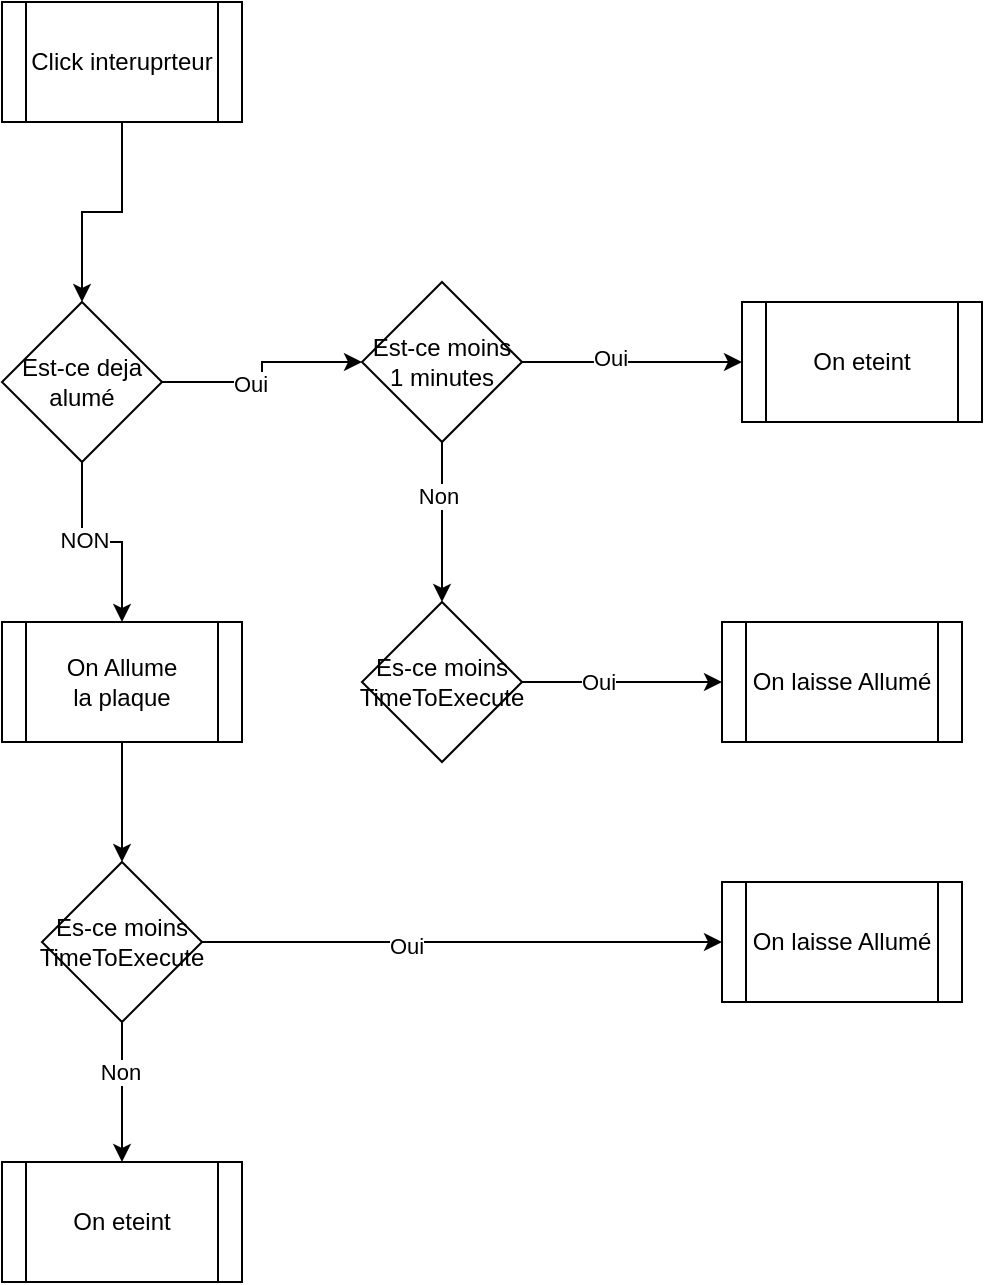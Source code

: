 <mxfile version="20.8.4" type="github">
  <diagram id="TYcSu8tNpFOf0ZvjNcH6" name="Page-1">
    <mxGraphModel dx="1045" dy="656" grid="1" gridSize="10" guides="1" tooltips="1" connect="1" arrows="1" fold="1" page="1" pageScale="1" pageWidth="850" pageHeight="1100" math="0" shadow="0">
      <root>
        <mxCell id="0" />
        <mxCell id="1" parent="0" />
        <mxCell id="Yu3_qK6GPPjBEt-hAF3I-13" style="edgeStyle=orthogonalEdgeStyle;rounded=0;orthogonalLoop=1;jettySize=auto;html=1;" edge="1" parent="1" source="Yu3_qK6GPPjBEt-hAF3I-4" target="Yu3_qK6GPPjBEt-hAF3I-5">
          <mxGeometry relative="1" as="geometry" />
        </mxCell>
        <mxCell id="Yu3_qK6GPPjBEt-hAF3I-4" value="Click interuprteur" style="shape=process;whiteSpace=wrap;html=1;backgroundOutline=1;" vertex="1" parent="1">
          <mxGeometry x="220" y="180" width="120" height="60" as="geometry" />
        </mxCell>
        <mxCell id="Yu3_qK6GPPjBEt-hAF3I-7" value="" style="edgeStyle=orthogonalEdgeStyle;rounded=0;orthogonalLoop=1;jettySize=auto;html=1;" edge="1" parent="1" source="Yu3_qK6GPPjBEt-hAF3I-5" target="Yu3_qK6GPPjBEt-hAF3I-6">
          <mxGeometry relative="1" as="geometry" />
        </mxCell>
        <mxCell id="Yu3_qK6GPPjBEt-hAF3I-10" value="Oui" style="edgeLabel;html=1;align=center;verticalAlign=middle;resizable=0;points=[];" vertex="1" connectable="0" parent="Yu3_qK6GPPjBEt-hAF3I-7">
          <mxGeometry x="-0.2" relative="1" as="geometry">
            <mxPoint y="1" as="offset" />
          </mxGeometry>
        </mxCell>
        <mxCell id="Yu3_qK6GPPjBEt-hAF3I-15" value="" style="edgeStyle=orthogonalEdgeStyle;rounded=0;orthogonalLoop=1;jettySize=auto;html=1;entryX=0.5;entryY=0;entryDx=0;entryDy=0;" edge="1" parent="1" source="Yu3_qK6GPPjBEt-hAF3I-5" target="Yu3_qK6GPPjBEt-hAF3I-23">
          <mxGeometry relative="1" as="geometry">
            <mxPoint x="280" y="480" as="targetPoint" />
          </mxGeometry>
        </mxCell>
        <mxCell id="Yu3_qK6GPPjBEt-hAF3I-16" value="NON" style="edgeLabel;html=1;align=center;verticalAlign=middle;resizable=0;points=[];" vertex="1" connectable="0" parent="Yu3_qK6GPPjBEt-hAF3I-15">
          <mxGeometry x="-0.225" y="1" relative="1" as="geometry">
            <mxPoint as="offset" />
          </mxGeometry>
        </mxCell>
        <mxCell id="Yu3_qK6GPPjBEt-hAF3I-5" value="Est-ce deja alumé" style="rhombus;whiteSpace=wrap;html=1;" vertex="1" parent="1">
          <mxGeometry x="220" y="330" width="80" height="80" as="geometry" />
        </mxCell>
        <mxCell id="Yu3_qK6GPPjBEt-hAF3I-9" value="" style="edgeStyle=orthogonalEdgeStyle;rounded=0;orthogonalLoop=1;jettySize=auto;html=1;" edge="1" parent="1" source="Yu3_qK6GPPjBEt-hAF3I-6" target="Yu3_qK6GPPjBEt-hAF3I-12">
          <mxGeometry relative="1" as="geometry">
            <mxPoint x="560" y="360" as="targetPoint" />
          </mxGeometry>
        </mxCell>
        <mxCell id="Yu3_qK6GPPjBEt-hAF3I-11" value="Oui" style="edgeLabel;html=1;align=center;verticalAlign=middle;resizable=0;points=[];" vertex="1" connectable="0" parent="Yu3_qK6GPPjBEt-hAF3I-9">
          <mxGeometry x="-0.2" y="2" relative="1" as="geometry">
            <mxPoint as="offset" />
          </mxGeometry>
        </mxCell>
        <mxCell id="Yu3_qK6GPPjBEt-hAF3I-18" value="" style="edgeStyle=orthogonalEdgeStyle;rounded=0;orthogonalLoop=1;jettySize=auto;html=1;" edge="1" parent="1" source="Yu3_qK6GPPjBEt-hAF3I-6" target="Yu3_qK6GPPjBEt-hAF3I-17">
          <mxGeometry relative="1" as="geometry" />
        </mxCell>
        <mxCell id="Yu3_qK6GPPjBEt-hAF3I-19" value="Non" style="edgeLabel;html=1;align=center;verticalAlign=middle;resizable=0;points=[];" vertex="1" connectable="0" parent="Yu3_qK6GPPjBEt-hAF3I-18">
          <mxGeometry x="-0.338" y="-2" relative="1" as="geometry">
            <mxPoint as="offset" />
          </mxGeometry>
        </mxCell>
        <mxCell id="Yu3_qK6GPPjBEt-hAF3I-6" value="Est-ce moins 1 minutes" style="rhombus;whiteSpace=wrap;html=1;" vertex="1" parent="1">
          <mxGeometry x="400" y="320" width="80" height="80" as="geometry" />
        </mxCell>
        <mxCell id="Yu3_qK6GPPjBEt-hAF3I-12" value="On eteint" style="shape=process;whiteSpace=wrap;html=1;backgroundOutline=1;" vertex="1" parent="1">
          <mxGeometry x="590" y="330" width="120" height="60" as="geometry" />
        </mxCell>
        <mxCell id="Yu3_qK6GPPjBEt-hAF3I-21" style="edgeStyle=orthogonalEdgeStyle;rounded=0;orthogonalLoop=1;jettySize=auto;html=1;entryX=0;entryY=0.5;entryDx=0;entryDy=0;" edge="1" parent="1" source="Yu3_qK6GPPjBEt-hAF3I-17" target="Yu3_qK6GPPjBEt-hAF3I-20">
          <mxGeometry relative="1" as="geometry" />
        </mxCell>
        <mxCell id="Yu3_qK6GPPjBEt-hAF3I-22" value="Oui" style="edgeLabel;html=1;align=center;verticalAlign=middle;resizable=0;points=[];" vertex="1" connectable="0" parent="Yu3_qK6GPPjBEt-hAF3I-21">
          <mxGeometry x="-0.24" y="1" relative="1" as="geometry">
            <mxPoint y="1" as="offset" />
          </mxGeometry>
        </mxCell>
        <mxCell id="Yu3_qK6GPPjBEt-hAF3I-17" value="Es-ce moins&lt;br&gt;TimeToExecute" style="rhombus;whiteSpace=wrap;html=1;" vertex="1" parent="1">
          <mxGeometry x="400" y="480" width="80" height="80" as="geometry" />
        </mxCell>
        <mxCell id="Yu3_qK6GPPjBEt-hAF3I-20" value="On laisse Allumé" style="shape=process;whiteSpace=wrap;html=1;backgroundOutline=1;" vertex="1" parent="1">
          <mxGeometry x="580" y="490" width="120" height="60" as="geometry" />
        </mxCell>
        <mxCell id="Yu3_qK6GPPjBEt-hAF3I-25" style="edgeStyle=orthogonalEdgeStyle;rounded=0;orthogonalLoop=1;jettySize=auto;html=1;entryX=0.5;entryY=0;entryDx=0;entryDy=0;" edge="1" parent="1" source="Yu3_qK6GPPjBEt-hAF3I-23" target="Yu3_qK6GPPjBEt-hAF3I-24">
          <mxGeometry relative="1" as="geometry" />
        </mxCell>
        <mxCell id="Yu3_qK6GPPjBEt-hAF3I-23" value="On Allume&lt;br&gt;la plaque" style="shape=process;whiteSpace=wrap;html=1;backgroundOutline=1;" vertex="1" parent="1">
          <mxGeometry x="220" y="490" width="120" height="60" as="geometry" />
        </mxCell>
        <mxCell id="Yu3_qK6GPPjBEt-hAF3I-27" style="edgeStyle=orthogonalEdgeStyle;rounded=0;orthogonalLoop=1;jettySize=auto;html=1;" edge="1" parent="1" source="Yu3_qK6GPPjBEt-hAF3I-24" target="Yu3_qK6GPPjBEt-hAF3I-26">
          <mxGeometry relative="1" as="geometry" />
        </mxCell>
        <mxCell id="Yu3_qK6GPPjBEt-hAF3I-28" value="Oui" style="edgeLabel;html=1;align=center;verticalAlign=middle;resizable=0;points=[];" vertex="1" connectable="0" parent="Yu3_qK6GPPjBEt-hAF3I-27">
          <mxGeometry x="-0.215" y="-2" relative="1" as="geometry">
            <mxPoint as="offset" />
          </mxGeometry>
        </mxCell>
        <mxCell id="Yu3_qK6GPPjBEt-hAF3I-30" style="edgeStyle=orthogonalEdgeStyle;rounded=0;orthogonalLoop=1;jettySize=auto;html=1;entryX=0.5;entryY=0;entryDx=0;entryDy=0;" edge="1" parent="1" source="Yu3_qK6GPPjBEt-hAF3I-24" target="Yu3_qK6GPPjBEt-hAF3I-29">
          <mxGeometry relative="1" as="geometry" />
        </mxCell>
        <mxCell id="Yu3_qK6GPPjBEt-hAF3I-31" value="Non" style="edgeLabel;html=1;align=center;verticalAlign=middle;resizable=0;points=[];" vertex="1" connectable="0" parent="Yu3_qK6GPPjBEt-hAF3I-30">
          <mxGeometry x="-0.286" y="-1" relative="1" as="geometry">
            <mxPoint as="offset" />
          </mxGeometry>
        </mxCell>
        <mxCell id="Yu3_qK6GPPjBEt-hAF3I-24" value="Es-ce moins&lt;br&gt;TimeToExecute" style="rhombus;whiteSpace=wrap;html=1;" vertex="1" parent="1">
          <mxGeometry x="240" y="610" width="80" height="80" as="geometry" />
        </mxCell>
        <mxCell id="Yu3_qK6GPPjBEt-hAF3I-26" value="On laisse Allumé" style="shape=process;whiteSpace=wrap;html=1;backgroundOutline=1;" vertex="1" parent="1">
          <mxGeometry x="580" y="620" width="120" height="60" as="geometry" />
        </mxCell>
        <mxCell id="Yu3_qK6GPPjBEt-hAF3I-29" value="On eteint" style="shape=process;whiteSpace=wrap;html=1;backgroundOutline=1;" vertex="1" parent="1">
          <mxGeometry x="220" y="760" width="120" height="60" as="geometry" />
        </mxCell>
      </root>
    </mxGraphModel>
  </diagram>
</mxfile>
